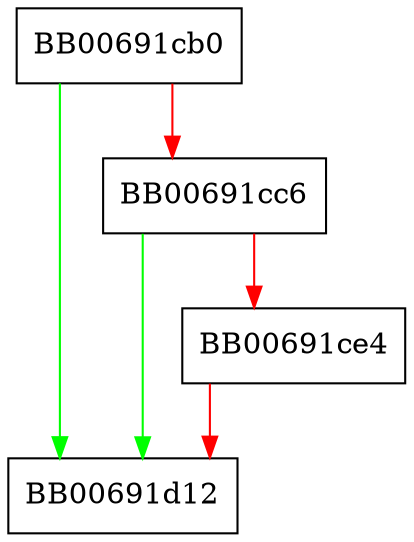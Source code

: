 digraph aes_128_ctr_newctx {
  node [shape="box"];
  graph [splines=ortho];
  BB00691cb0 -> BB00691d12 [color="green"];
  BB00691cb0 -> BB00691cc6 [color="red"];
  BB00691cc6 -> BB00691d12 [color="green"];
  BB00691cc6 -> BB00691ce4 [color="red"];
  BB00691ce4 -> BB00691d12 [color="red"];
}